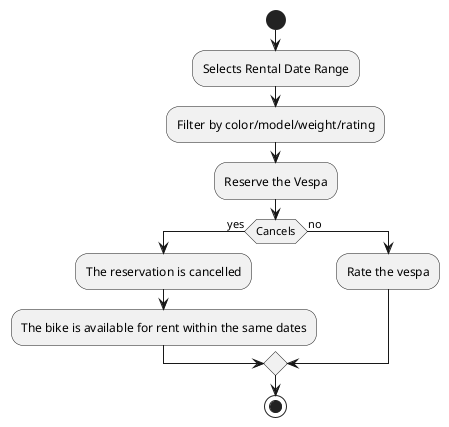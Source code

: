 @startuml
start

:Selects Rental Date Range;
:Filter by color/model/weight/rating;
:Reserve the Vespa;

if (Cancels) then (yes)
  :The reservation is cancelled;
  :The bike is available for rent within the same dates;
else (no)
  :Rate the vespa;
endif

stop
@enduml
